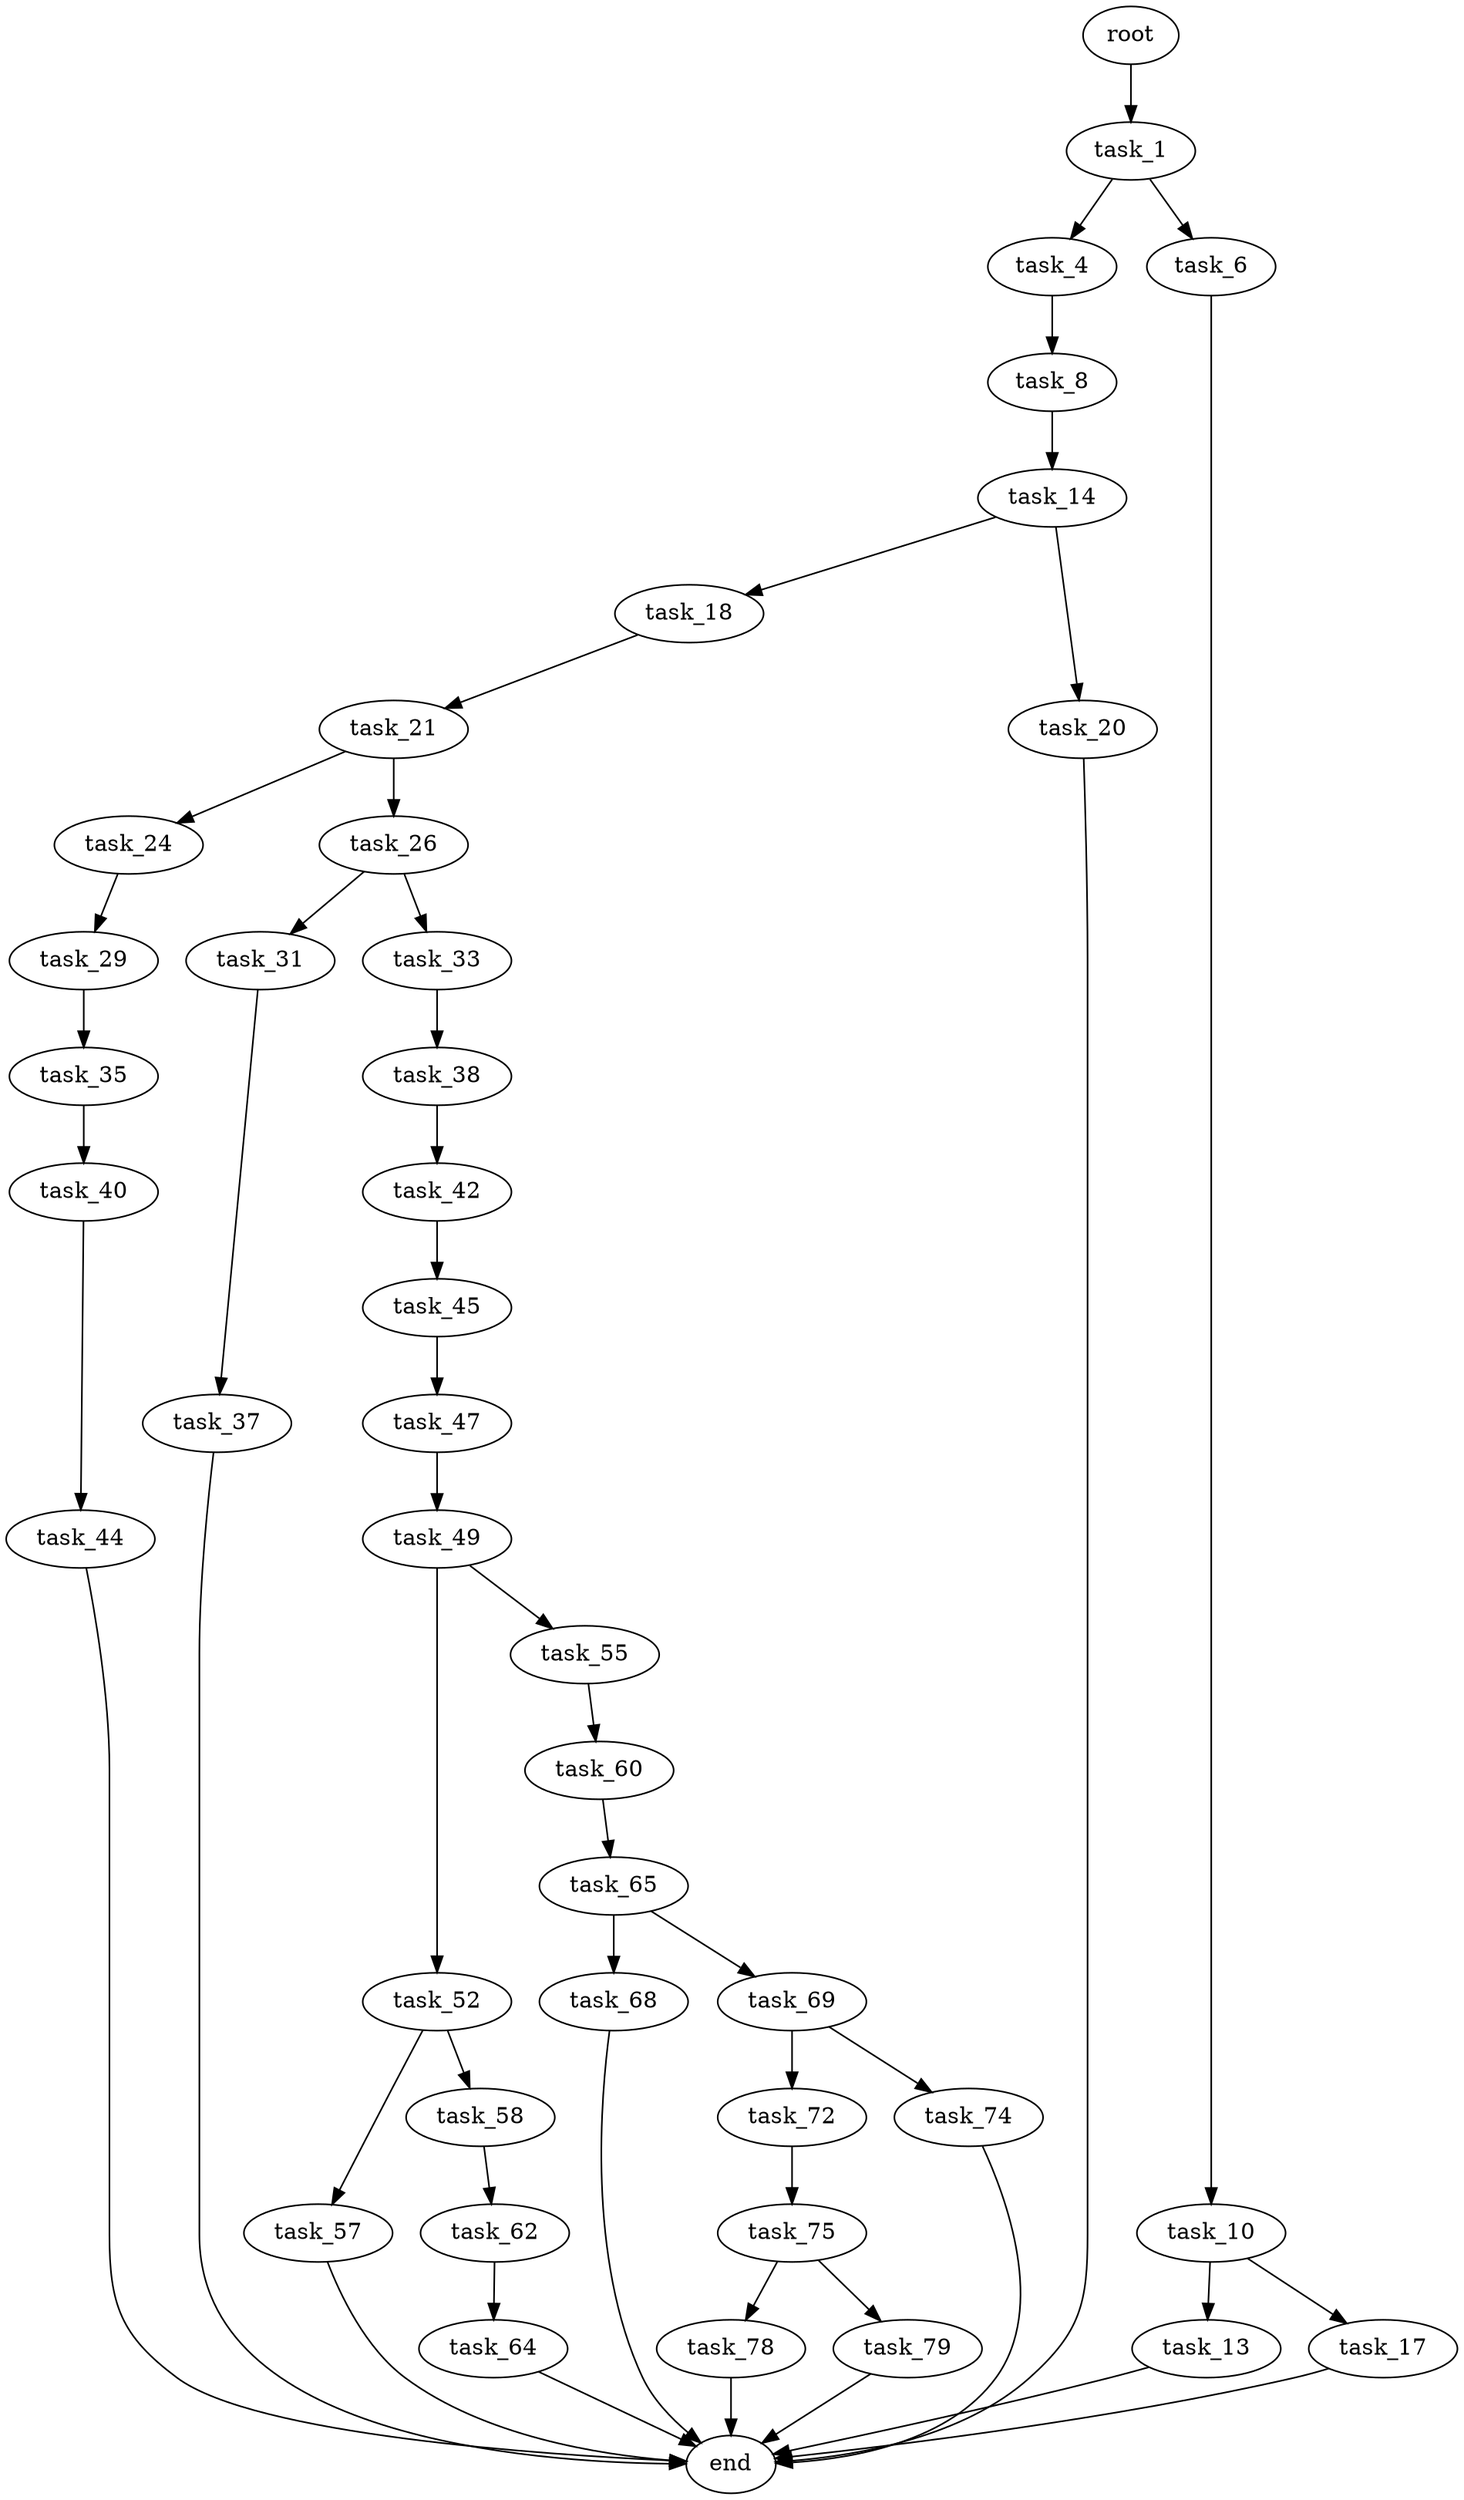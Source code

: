 digraph G {
  root [size="0.000000"];
  task_1 [size="724225099637.000000"];
  task_4 [size="782757789696.000000"];
  task_6 [size="782757789696.000000"];
  task_8 [size="824338327595.000000"];
  task_10 [size="25923756364.000000"];
  task_14 [size="8589934592.000000"];
  task_13 [size="8589934592.000000"];
  task_17 [size="2807744714.000000"];
  end [size="0.000000"];
  task_18 [size="417349251332.000000"];
  task_20 [size="13460608573.000000"];
  task_21 [size="149366788224.000000"];
  task_24 [size="501430942.000000"];
  task_26 [size="13905535229.000000"];
  task_29 [size="306675328308.000000"];
  task_31 [size="8589934592.000000"];
  task_33 [size="23125386939.000000"];
  task_35 [size="44509348992.000000"];
  task_37 [size="134217728000.000000"];
  task_38 [size="1474762630.000000"];
  task_40 [size="7996084891.000000"];
  task_42 [size="31470736028.000000"];
  task_44 [size="275542037.000000"];
  task_45 [size="22900116691.000000"];
  task_47 [size="63563770056.000000"];
  task_49 [size="782757789696.000000"];
  task_52 [size="8589934592.000000"];
  task_55 [size="1120745904930.000000"];
  task_57 [size="368293445632.000000"];
  task_58 [size="1406070560.000000"];
  task_60 [size="21370675967.000000"];
  task_62 [size="334996396.000000"];
  task_65 [size="150970920264.000000"];
  task_64 [size="91493134495.000000"];
  task_68 [size="124949922324.000000"];
  task_69 [size="198105092755.000000"];
  task_72 [size="18596988265.000000"];
  task_74 [size="27728240712.000000"];
  task_75 [size="549755813888.000000"];
  task_78 [size="68719476736.000000"];
  task_79 [size="6220290941.000000"];

  root -> task_1 [size="1.000000"];
  task_1 -> task_4 [size="838860800.000000"];
  task_1 -> task_6 [size="838860800.000000"];
  task_4 -> task_8 [size="679477248.000000"];
  task_6 -> task_10 [size="679477248.000000"];
  task_8 -> task_14 [size="838860800.000000"];
  task_10 -> task_13 [size="33554432.000000"];
  task_10 -> task_17 [size="33554432.000000"];
  task_14 -> task_18 [size="33554432.000000"];
  task_14 -> task_20 [size="33554432.000000"];
  task_13 -> end [size="1.000000"];
  task_17 -> end [size="1.000000"];
  task_18 -> task_21 [size="536870912.000000"];
  task_20 -> end [size="1.000000"];
  task_21 -> task_24 [size="134217728.000000"];
  task_21 -> task_26 [size="134217728.000000"];
  task_24 -> task_29 [size="33554432.000000"];
  task_26 -> task_31 [size="301989888.000000"];
  task_26 -> task_33 [size="301989888.000000"];
  task_29 -> task_35 [size="301989888.000000"];
  task_31 -> task_37 [size="33554432.000000"];
  task_33 -> task_38 [size="679477248.000000"];
  task_35 -> task_40 [size="134217728.000000"];
  task_37 -> end [size="1.000000"];
  task_38 -> task_42 [size="75497472.000000"];
  task_40 -> task_44 [size="838860800.000000"];
  task_42 -> task_45 [size="536870912.000000"];
  task_44 -> end [size="1.000000"];
  task_45 -> task_47 [size="411041792.000000"];
  task_47 -> task_49 [size="134217728.000000"];
  task_49 -> task_52 [size="679477248.000000"];
  task_49 -> task_55 [size="679477248.000000"];
  task_52 -> task_57 [size="33554432.000000"];
  task_52 -> task_58 [size="33554432.000000"];
  task_55 -> task_60 [size="838860800.000000"];
  task_57 -> end [size="1.000000"];
  task_58 -> task_62 [size="33554432.000000"];
  task_60 -> task_65 [size="33554432.000000"];
  task_62 -> task_64 [size="33554432.000000"];
  task_65 -> task_68 [size="134217728.000000"];
  task_65 -> task_69 [size="134217728.000000"];
  task_64 -> end [size="1.000000"];
  task_68 -> end [size="1.000000"];
  task_69 -> task_72 [size="411041792.000000"];
  task_69 -> task_74 [size="411041792.000000"];
  task_72 -> task_75 [size="679477248.000000"];
  task_74 -> end [size="1.000000"];
  task_75 -> task_78 [size="536870912.000000"];
  task_75 -> task_79 [size="536870912.000000"];
  task_78 -> end [size="1.000000"];
  task_79 -> end [size="1.000000"];
}
